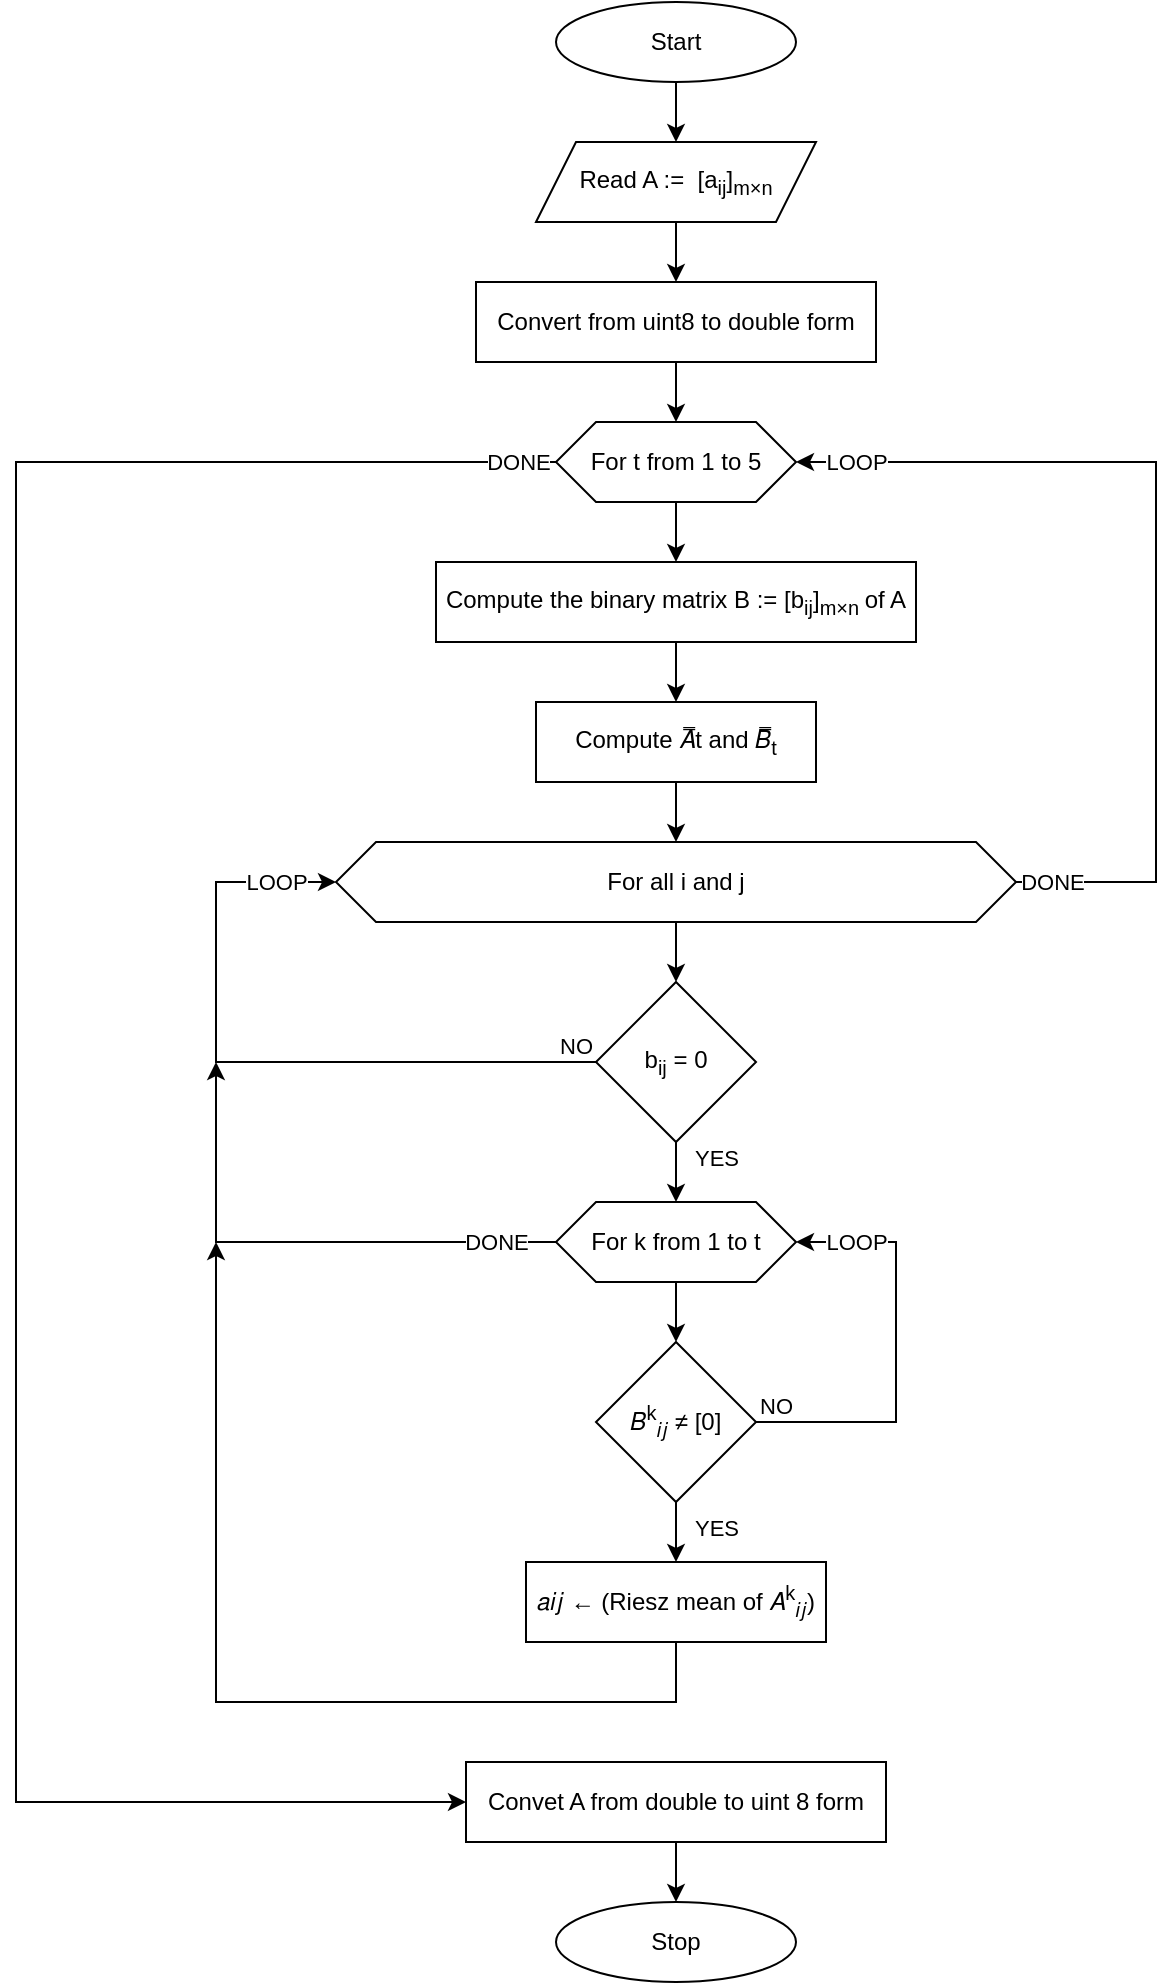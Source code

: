 <mxfile version="21.1.5" type="device">
  <diagram id="C5RBs43oDa-KdzZeNtuy" name="Page-1">
    <mxGraphModel dx="880" dy="403" grid="1" gridSize="10" guides="1" tooltips="1" connect="1" arrows="1" fold="1" page="1" pageScale="1" pageWidth="827" pageHeight="1169" math="0" shadow="0">
      <root>
        <mxCell id="WIyWlLk6GJQsqaUBKTNV-0" />
        <mxCell id="WIyWlLk6GJQsqaUBKTNV-1" parent="WIyWlLk6GJQsqaUBKTNV-0" />
        <mxCell id="iKl5GgZeDcTs2LutQjbo-2" value="" style="edgeStyle=orthogonalEdgeStyle;rounded=0;orthogonalLoop=1;jettySize=auto;html=1;" parent="WIyWlLk6GJQsqaUBKTNV-1" source="iKl5GgZeDcTs2LutQjbo-0" target="iKl5GgZeDcTs2LutQjbo-1" edge="1">
          <mxGeometry relative="1" as="geometry" />
        </mxCell>
        <mxCell id="iKl5GgZeDcTs2LutQjbo-0" value="Start" style="ellipse;whiteSpace=wrap;html=1;" parent="WIyWlLk6GJQsqaUBKTNV-1" vertex="1">
          <mxGeometry x="390" y="30" width="120" height="40" as="geometry" />
        </mxCell>
        <mxCell id="iKl5GgZeDcTs2LutQjbo-4" value="" style="edgeStyle=orthogonalEdgeStyle;rounded=0;orthogonalLoop=1;jettySize=auto;html=1;" parent="WIyWlLk6GJQsqaUBKTNV-1" source="iKl5GgZeDcTs2LutQjbo-1" target="iKl5GgZeDcTs2LutQjbo-3" edge="1">
          <mxGeometry relative="1" as="geometry" />
        </mxCell>
        <mxCell id="iKl5GgZeDcTs2LutQjbo-1" value="Read A :=&amp;nbsp; [a&lt;sub&gt;ij&lt;/sub&gt;]&lt;sub&gt;m×n&lt;br&gt;&lt;/sub&gt;" style="shape=parallelogram;perimeter=parallelogramPerimeter;whiteSpace=wrap;html=1;fixedSize=1;size=20;" parent="WIyWlLk6GJQsqaUBKTNV-1" vertex="1">
          <mxGeometry x="380" y="100" width="140" height="40" as="geometry" />
        </mxCell>
        <mxCell id="iKl5GgZeDcTs2LutQjbo-6" value="" style="edgeStyle=orthogonalEdgeStyle;rounded=0;orthogonalLoop=1;jettySize=auto;html=1;" parent="WIyWlLk6GJQsqaUBKTNV-1" source="iKl5GgZeDcTs2LutQjbo-3" target="iKl5GgZeDcTs2LutQjbo-5" edge="1">
          <mxGeometry relative="1" as="geometry" />
        </mxCell>
        <mxCell id="iKl5GgZeDcTs2LutQjbo-3" value="Convert from uint8 to double form" style="whiteSpace=wrap;html=1;" parent="WIyWlLk6GJQsqaUBKTNV-1" vertex="1">
          <mxGeometry x="350" y="170" width="200" height="40" as="geometry" />
        </mxCell>
        <mxCell id="iKl5GgZeDcTs2LutQjbo-8" value="" style="edgeStyle=orthogonalEdgeStyle;rounded=0;orthogonalLoop=1;jettySize=auto;html=1;" parent="WIyWlLk6GJQsqaUBKTNV-1" source="iKl5GgZeDcTs2LutQjbo-5" target="iKl5GgZeDcTs2LutQjbo-7" edge="1">
          <mxGeometry relative="1" as="geometry" />
        </mxCell>
        <mxCell id="iKl5GgZeDcTs2LutQjbo-45" value="DONE" style="edgeStyle=orthogonalEdgeStyle;rounded=0;orthogonalLoop=1;jettySize=auto;html=1;entryX=0;entryY=0.5;entryDx=0;entryDy=0;exitX=0;exitY=0.5;exitDx=0;exitDy=0;" parent="WIyWlLk6GJQsqaUBKTNV-1" source="iKl5GgZeDcTs2LutQjbo-5" target="iKl5GgZeDcTs2LutQjbo-46" edge="1">
          <mxGeometry x="-0.967" relative="1" as="geometry">
            <mxPoint x="160" y="1114" as="targetPoint" />
            <Array as="points">
              <mxPoint x="120" y="260" />
              <mxPoint x="120" y="930" />
            </Array>
            <mxPoint as="offset" />
          </mxGeometry>
        </mxCell>
        <mxCell id="iKl5GgZeDcTs2LutQjbo-5" value="For t from 1 to 5" style="shape=hexagon;perimeter=hexagonPerimeter2;whiteSpace=wrap;html=1;fixedSize=1;" parent="WIyWlLk6GJQsqaUBKTNV-1" vertex="1">
          <mxGeometry x="390" y="240" width="120" height="40" as="geometry" />
        </mxCell>
        <mxCell id="iKl5GgZeDcTs2LutQjbo-10" value="" style="edgeStyle=orthogonalEdgeStyle;rounded=0;orthogonalLoop=1;jettySize=auto;html=1;" parent="WIyWlLk6GJQsqaUBKTNV-1" source="iKl5GgZeDcTs2LutQjbo-7" target="iKl5GgZeDcTs2LutQjbo-9" edge="1">
          <mxGeometry relative="1" as="geometry" />
        </mxCell>
        <mxCell id="iKl5GgZeDcTs2LutQjbo-7" value="Compute the binary matrix B := [b&lt;sub style=&quot;border-color: var(--border-color);&quot;&gt;ij&lt;/sub&gt;]&lt;sub style=&quot;border-color: var(--border-color);&quot;&gt;m×n&amp;nbsp;&lt;/sub&gt;of A" style="whiteSpace=wrap;html=1;" parent="WIyWlLk6GJQsqaUBKTNV-1" vertex="1">
          <mxGeometry x="330" y="310" width="240" height="40" as="geometry" />
        </mxCell>
        <mxCell id="iKl5GgZeDcTs2LutQjbo-13" value="" style="edgeStyle=orthogonalEdgeStyle;rounded=0;orthogonalLoop=1;jettySize=auto;html=1;" parent="WIyWlLk6GJQsqaUBKTNV-1" source="iKl5GgZeDcTs2LutQjbo-9" target="iKl5GgZeDcTs2LutQjbo-12" edge="1">
          <mxGeometry relative="1" as="geometry" />
        </mxCell>
        <mxCell id="iKl5GgZeDcTs2LutQjbo-9" value="&lt;font style=&quot;font-size: 12px;&quot;&gt;Compute 𝐴̿t&amp;nbsp;and 𝐵̿&lt;sub&gt;t&lt;/sub&gt;&lt;/font&gt;" style="whiteSpace=wrap;html=1;" parent="WIyWlLk6GJQsqaUBKTNV-1" vertex="1">
          <mxGeometry x="380" y="380" width="140" height="40" as="geometry" />
        </mxCell>
        <mxCell id="iKl5GgZeDcTs2LutQjbo-15" value="" style="edgeStyle=orthogonalEdgeStyle;rounded=0;orthogonalLoop=1;jettySize=auto;html=1;" parent="WIyWlLk6GJQsqaUBKTNV-1" source="iKl5GgZeDcTs2LutQjbo-12" target="iKl5GgZeDcTs2LutQjbo-14" edge="1">
          <mxGeometry relative="1" as="geometry" />
        </mxCell>
        <mxCell id="iKl5GgZeDcTs2LutQjbo-12" value="For all i and j" style="shape=hexagon;perimeter=hexagonPerimeter2;whiteSpace=wrap;html=1;fixedSize=1;" parent="WIyWlLk6GJQsqaUBKTNV-1" vertex="1">
          <mxGeometry x="280" y="450" width="340" height="40" as="geometry" />
        </mxCell>
        <mxCell id="iKl5GgZeDcTs2LutQjbo-28" value="YES" style="edgeStyle=orthogonalEdgeStyle;rounded=0;orthogonalLoop=1;jettySize=auto;html=1;exitX=0.5;exitY=1;exitDx=0;exitDy=0;entryX=0.5;entryY=0;entryDx=0;entryDy=0;" parent="WIyWlLk6GJQsqaUBKTNV-1" source="iKl5GgZeDcTs2LutQjbo-14" target="iKl5GgZeDcTs2LutQjbo-17" edge="1">
          <mxGeometry x="-0.5" y="20" relative="1" as="geometry">
            <mxPoint as="offset" />
          </mxGeometry>
        </mxCell>
        <mxCell id="iKl5GgZeDcTs2LutQjbo-14" value="b&lt;sub&gt;ij&lt;/sub&gt;&amp;nbsp;= 0" style="rhombus;whiteSpace=wrap;html=1;" parent="WIyWlLk6GJQsqaUBKTNV-1" vertex="1">
          <mxGeometry x="410" y="520" width="80" height="80" as="geometry" />
        </mxCell>
        <mxCell id="iKl5GgZeDcTs2LutQjbo-20" value="" style="edgeStyle=orthogonalEdgeStyle;rounded=0;orthogonalLoop=1;jettySize=auto;html=1;" parent="WIyWlLk6GJQsqaUBKTNV-1" source="iKl5GgZeDcTs2LutQjbo-17" target="iKl5GgZeDcTs2LutQjbo-19" edge="1">
          <mxGeometry relative="1" as="geometry" />
        </mxCell>
        <mxCell id="iKl5GgZeDcTs2LutQjbo-29" style="edgeStyle=orthogonalEdgeStyle;rounded=0;orthogonalLoop=1;jettySize=auto;html=1;" parent="WIyWlLk6GJQsqaUBKTNV-1" source="iKl5GgZeDcTs2LutQjbo-17" edge="1">
          <mxGeometry relative="1" as="geometry">
            <mxPoint x="220" y="560" as="targetPoint" />
            <Array as="points">
              <mxPoint x="220" y="650" />
            </Array>
          </mxGeometry>
        </mxCell>
        <mxCell id="iKl5GgZeDcTs2LutQjbo-30" value="DONE" style="edgeLabel;html=1;align=center;verticalAlign=middle;resizable=0;points=[];" parent="iKl5GgZeDcTs2LutQjbo-29" vertex="1" connectable="0">
          <mxGeometry x="-0.683" relative="1" as="geometry">
            <mxPoint x="11" as="offset" />
          </mxGeometry>
        </mxCell>
        <mxCell id="iKl5GgZeDcTs2LutQjbo-17" value="For k from 1 to t" style="shape=hexagon;perimeter=hexagonPerimeter2;whiteSpace=wrap;html=1;fixedSize=1;" parent="WIyWlLk6GJQsqaUBKTNV-1" vertex="1">
          <mxGeometry x="390" y="630" width="120" height="40" as="geometry" />
        </mxCell>
        <mxCell id="iKl5GgZeDcTs2LutQjbo-23" value="YES" style="edgeStyle=orthogonalEdgeStyle;rounded=0;orthogonalLoop=1;jettySize=auto;html=1;" parent="WIyWlLk6GJQsqaUBKTNV-1" source="iKl5GgZeDcTs2LutQjbo-19" target="iKl5GgZeDcTs2LutQjbo-22" edge="1">
          <mxGeometry x="-0.5" y="20" relative="1" as="geometry">
            <mxPoint as="offset" />
          </mxGeometry>
        </mxCell>
        <mxCell id="iKl5GgZeDcTs2LutQjbo-19" value="𝐵&lt;sup&gt;k&lt;/sup&gt;&lt;sub&gt;𝑖𝑗&lt;/sub&gt;&amp;nbsp;≠ [0]" style="rhombus;whiteSpace=wrap;html=1;" parent="WIyWlLk6GJQsqaUBKTNV-1" vertex="1">
          <mxGeometry x="410" y="700" width="80" height="80" as="geometry" />
        </mxCell>
        <mxCell id="iKl5GgZeDcTs2LutQjbo-40" style="edgeStyle=orthogonalEdgeStyle;rounded=0;orthogonalLoop=1;jettySize=auto;html=1;" parent="WIyWlLk6GJQsqaUBKTNV-1" source="iKl5GgZeDcTs2LutQjbo-22" edge="1">
          <mxGeometry relative="1" as="geometry">
            <mxPoint x="220" y="650" as="targetPoint" />
            <Array as="points">
              <mxPoint x="450" y="880" />
              <mxPoint x="220" y="880" />
            </Array>
          </mxGeometry>
        </mxCell>
        <mxCell id="iKl5GgZeDcTs2LutQjbo-22" value="𝑎𝑖𝑗 ← (Riesz mean of 𝐴&lt;sup&gt;k&lt;/sup&gt;&lt;sub&gt;𝑖𝑗&lt;/sub&gt;)" style="whiteSpace=wrap;html=1;" parent="WIyWlLk6GJQsqaUBKTNV-1" vertex="1">
          <mxGeometry x="375" y="810" width="150" height="40" as="geometry" />
        </mxCell>
        <mxCell id="iKl5GgZeDcTs2LutQjbo-31" value="" style="endArrow=classic;html=1;rounded=0;entryX=1;entryY=0.5;entryDx=0;entryDy=0;exitX=1;exitY=0.5;exitDx=0;exitDy=0;" parent="WIyWlLk6GJQsqaUBKTNV-1" source="iKl5GgZeDcTs2LutQjbo-19" target="iKl5GgZeDcTs2LutQjbo-17" edge="1">
          <mxGeometry relative="1" as="geometry">
            <mxPoint x="490" y="879.69" as="sourcePoint" />
            <mxPoint x="590" y="880" as="targetPoint" />
            <Array as="points">
              <mxPoint x="560" y="740" />
              <mxPoint x="560" y="650" />
            </Array>
          </mxGeometry>
        </mxCell>
        <mxCell id="iKl5GgZeDcTs2LutQjbo-32" value="LOOP" style="edgeLabel;resizable=0;html=1;align=center;verticalAlign=middle;" parent="iKl5GgZeDcTs2LutQjbo-31" connectable="0" vertex="1">
          <mxGeometry relative="1" as="geometry">
            <mxPoint x="-20" y="-55" as="offset" />
          </mxGeometry>
        </mxCell>
        <mxCell id="iKl5GgZeDcTs2LutQjbo-33" value="NO" style="edgeLabel;resizable=0;html=1;align=left;verticalAlign=bottom;" parent="iKl5GgZeDcTs2LutQjbo-31" connectable="0" vertex="1">
          <mxGeometry x="-1" relative="1" as="geometry" />
        </mxCell>
        <mxCell id="iKl5GgZeDcTs2LutQjbo-37" value="" style="endArrow=classic;html=1;rounded=0;exitX=0;exitY=0.5;exitDx=0;exitDy=0;entryX=0;entryY=0.5;entryDx=0;entryDy=0;movable=1;resizable=1;rotatable=1;deletable=1;editable=1;locked=0;connectable=1;" parent="WIyWlLk6GJQsqaUBKTNV-1" source="iKl5GgZeDcTs2LutQjbo-14" target="iKl5GgZeDcTs2LutQjbo-12" edge="1">
          <mxGeometry relative="1" as="geometry">
            <mxPoint x="350" y="660" as="sourcePoint" />
            <mxPoint x="510" y="660" as="targetPoint" />
            <Array as="points">
              <mxPoint x="220" y="560" />
              <mxPoint x="220" y="470" />
            </Array>
          </mxGeometry>
        </mxCell>
        <mxCell id="iKl5GgZeDcTs2LutQjbo-38" value="LOOP" style="edgeLabel;resizable=0;html=1;align=center;verticalAlign=middle;" parent="iKl5GgZeDcTs2LutQjbo-37" connectable="0" vertex="1">
          <mxGeometry relative="1" as="geometry">
            <mxPoint x="10" y="-90" as="offset" />
          </mxGeometry>
        </mxCell>
        <mxCell id="iKl5GgZeDcTs2LutQjbo-39" value="NO" style="edgeLabel;resizable=0;html=1;align=left;verticalAlign=bottom;" parent="iKl5GgZeDcTs2LutQjbo-37" connectable="0" vertex="1">
          <mxGeometry x="-1" relative="1" as="geometry">
            <mxPoint x="-20" as="offset" />
          </mxGeometry>
        </mxCell>
        <mxCell id="iKl5GgZeDcTs2LutQjbo-42" value="DONE" style="endArrow=classic;html=1;rounded=0;exitX=1;exitY=0.5;exitDx=0;exitDy=0;entryX=1;entryY=0.5;entryDx=0;entryDy=0;" parent="WIyWlLk6GJQsqaUBKTNV-1" source="iKl5GgZeDcTs2LutQjbo-12" target="iKl5GgZeDcTs2LutQjbo-5" edge="1">
          <mxGeometry x="-0.923" relative="1" as="geometry">
            <mxPoint x="380" y="460" as="sourcePoint" />
            <mxPoint x="540" y="460" as="targetPoint" />
            <Array as="points">
              <mxPoint x="690" y="470" />
              <mxPoint x="690" y="260" />
            </Array>
            <mxPoint as="offset" />
          </mxGeometry>
        </mxCell>
        <mxCell id="iKl5GgZeDcTs2LutQjbo-43" value="LOOP" style="edgeLabel;resizable=0;html=1;align=center;verticalAlign=middle;" parent="iKl5GgZeDcTs2LutQjbo-42" connectable="0" vertex="1">
          <mxGeometry relative="1" as="geometry">
            <mxPoint x="-150" y="-50" as="offset" />
          </mxGeometry>
        </mxCell>
        <mxCell id="iKl5GgZeDcTs2LutQjbo-50" style="edgeStyle=orthogonalEdgeStyle;rounded=0;orthogonalLoop=1;jettySize=auto;html=1;entryX=0.5;entryY=0;entryDx=0;entryDy=0;" parent="WIyWlLk6GJQsqaUBKTNV-1" source="iKl5GgZeDcTs2LutQjbo-46" target="iKl5GgZeDcTs2LutQjbo-49" edge="1">
          <mxGeometry relative="1" as="geometry">
            <Array as="points" />
          </mxGeometry>
        </mxCell>
        <mxCell id="iKl5GgZeDcTs2LutQjbo-46" value="Convet A from double to uint 8 form" style="rounded=0;whiteSpace=wrap;html=1;" parent="WIyWlLk6GJQsqaUBKTNV-1" vertex="1">
          <mxGeometry x="345" y="910" width="210" height="40" as="geometry" />
        </mxCell>
        <mxCell id="iKl5GgZeDcTs2LutQjbo-49" value="Stop" style="ellipse;whiteSpace=wrap;html=1;" parent="WIyWlLk6GJQsqaUBKTNV-1" vertex="1">
          <mxGeometry x="390" y="980" width="120" height="40" as="geometry" />
        </mxCell>
      </root>
    </mxGraphModel>
  </diagram>
</mxfile>
